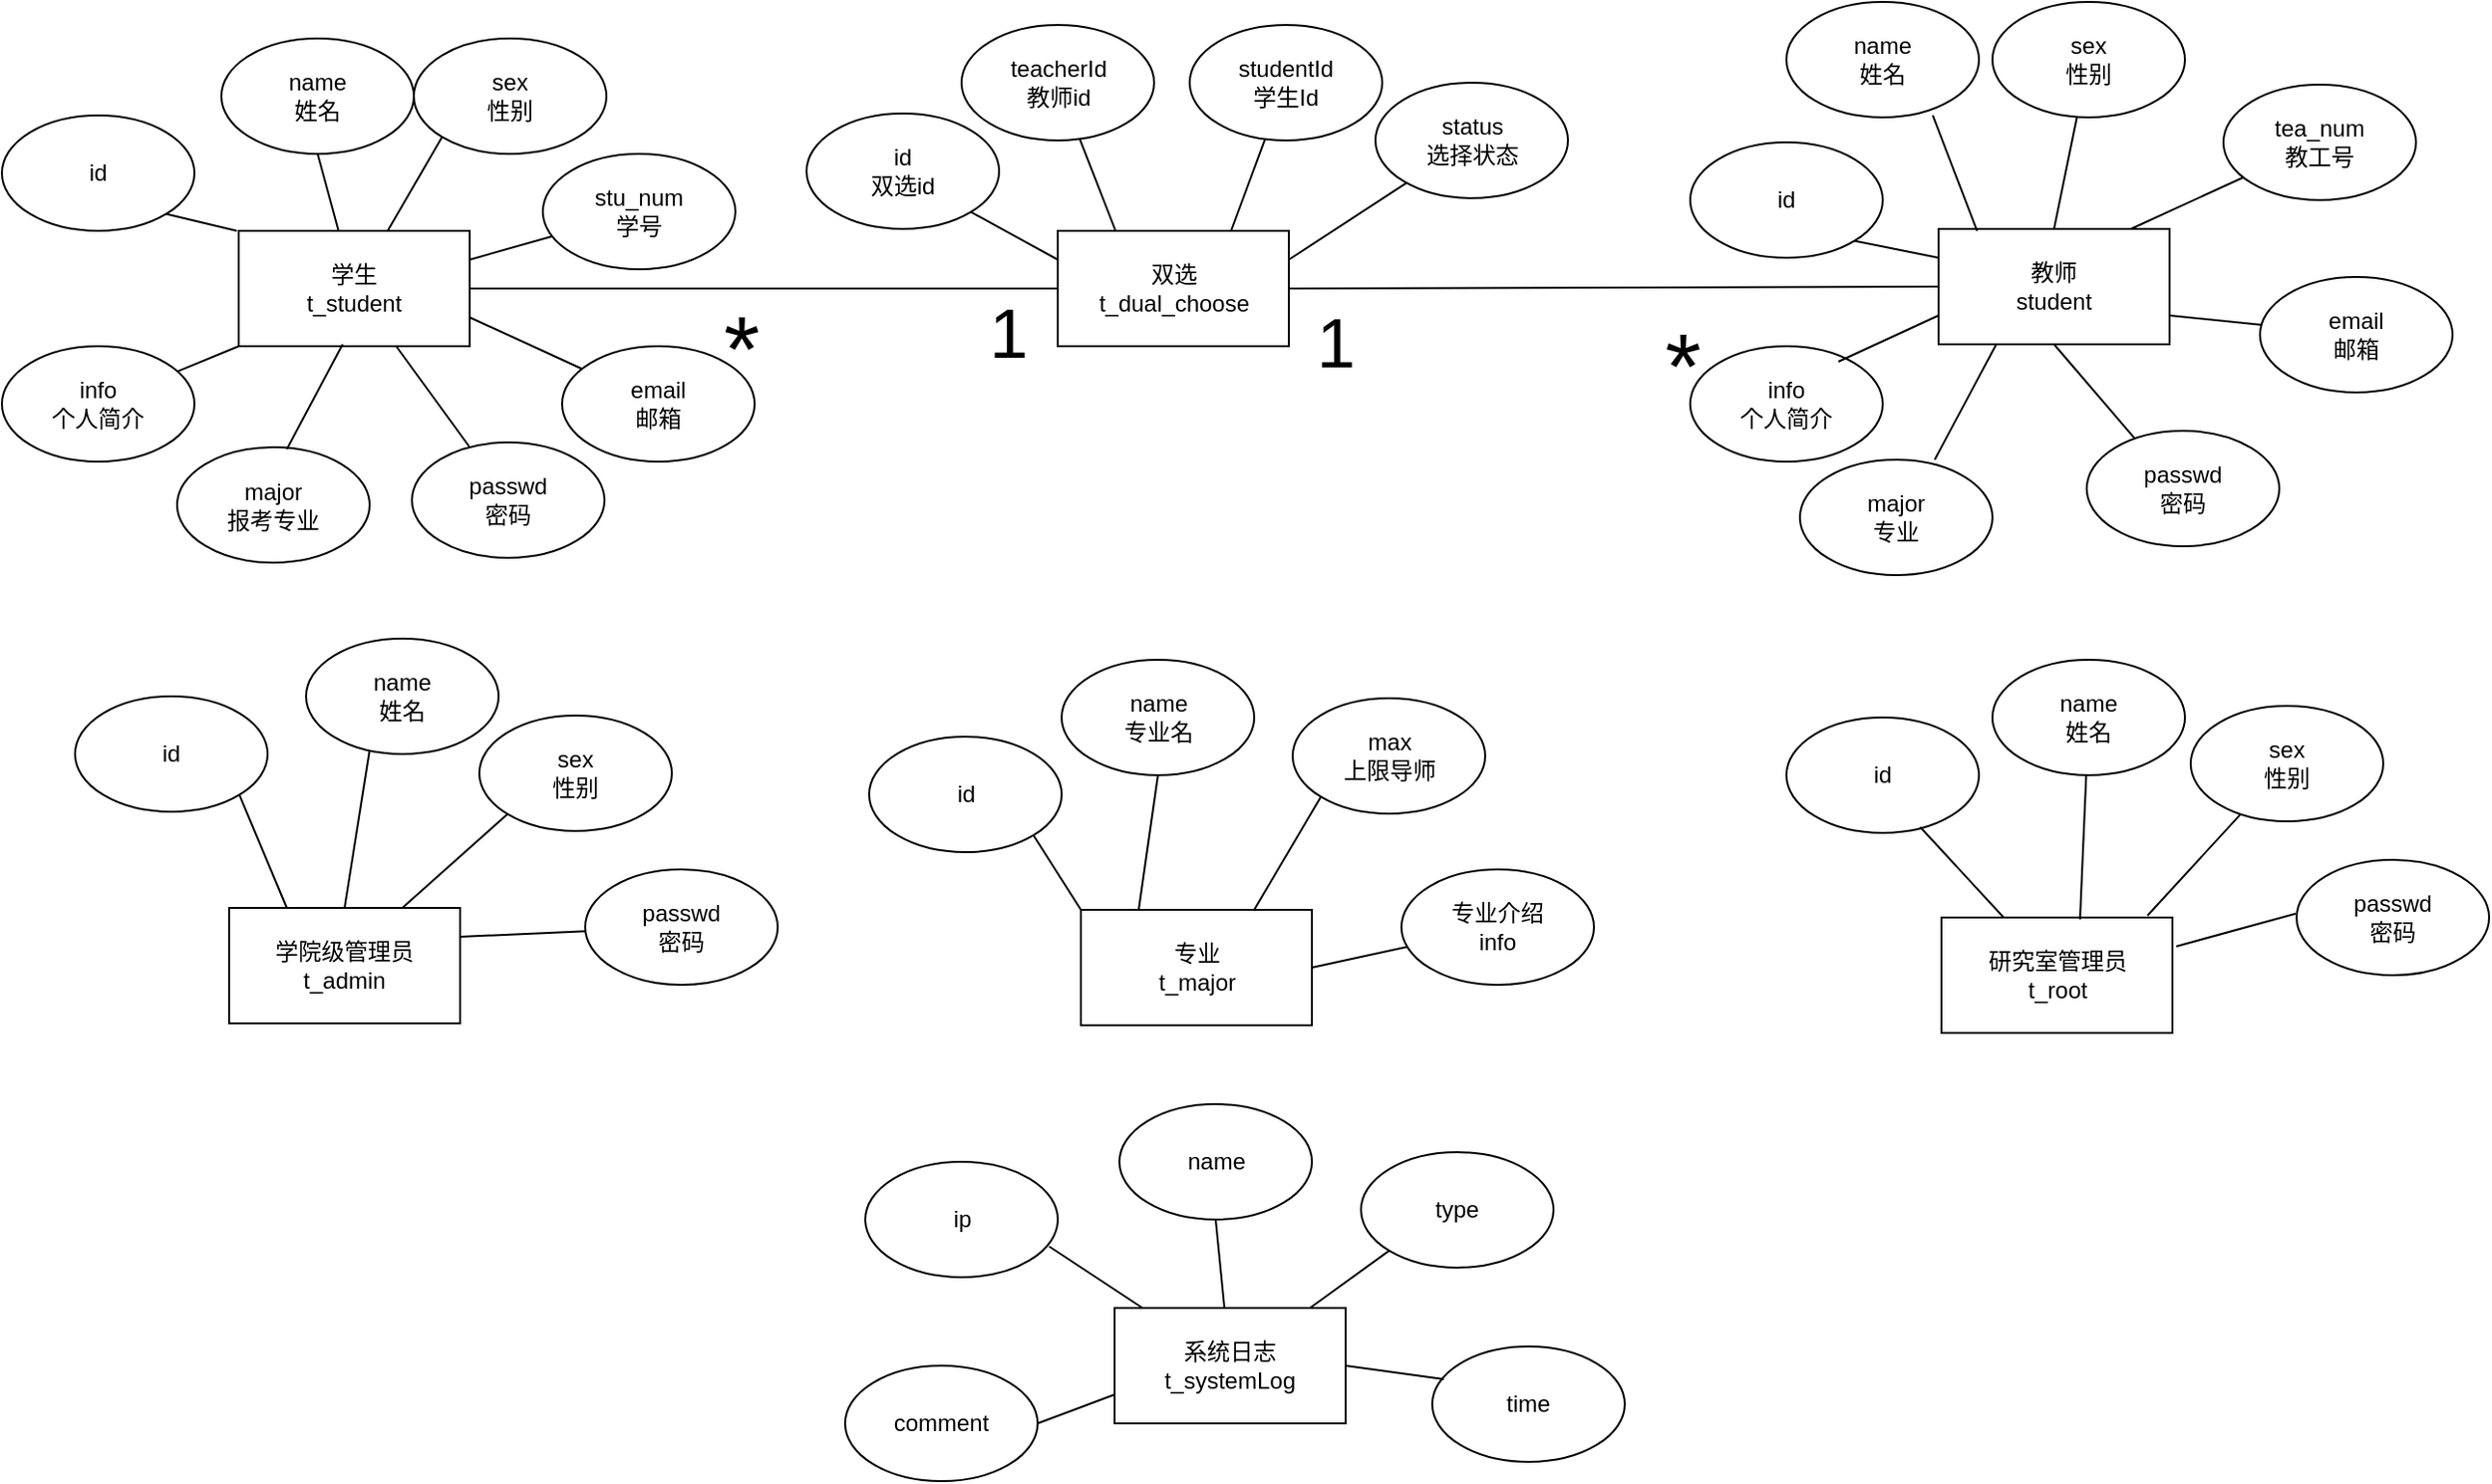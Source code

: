 <mxfile version="12.2.4" pages="1"><diagram id="kcjJovmchIcLZMxM-Ase" name="Page-1"><mxGraphModel dx="2149" dy="610" grid="0" gridSize="10" guides="1" tooltips="1" connect="1" arrows="1" fold="1" page="0" pageScale="1" pageWidth="850" pageHeight="1100" math="0" shadow="0"><root><mxCell id="0"/><mxCell id="1" parent="0"/><mxCell id="MkC8u0mcf5KfFsNzzzai-1" value="学生&lt;br&gt;t_student" style="rounded=0;whiteSpace=wrap;html=1;fillColor=#FFFFFF;editable=1;fontColor=#000000;" parent="1" vertex="1"><mxGeometry x="-694" y="214" width="120" height="60" as="geometry"/></mxCell><mxCell id="MkC8u0mcf5KfFsNzzzai-2" value="教师&lt;br&gt;student" style="rounded=0;whiteSpace=wrap;html=1;fillColor=#FFFFFF;editable=1;fontColor=#000000;" parent="1" vertex="1"><mxGeometry x="189" y="213" width="120" height="60" as="geometry"/></mxCell><mxCell id="MkC8u0mcf5KfFsNzzzai-4" value="id" style="ellipse;whiteSpace=wrap;html=1;fillColor=#FFFFFF;editable=1;fontColor=#000000;" parent="1" vertex="1"><mxGeometry x="-817" y="154" width="100" height="60" as="geometry"/></mxCell><mxCell id="MkC8u0mcf5KfFsNzzzai-5" value="name&lt;br&gt;姓名" style="ellipse;whiteSpace=wrap;html=1;fillColor=#FFFFFF;editable=1;fontColor=#000000;" parent="1" vertex="1"><mxGeometry x="-703" y="114" width="100" height="60" as="geometry"/></mxCell><mxCell id="MkC8u0mcf5KfFsNzzzai-6" value="stu_num&lt;br&gt;学号" style="ellipse;whiteSpace=wrap;html=1;fillColor=#FFFFFF;editable=1;fontColor=#000000;" parent="1" vertex="1"><mxGeometry x="-536" y="174" width="100" height="60" as="geometry"/></mxCell><mxCell id="MkC8u0mcf5KfFsNzzzai-7" value="passwd&lt;br&gt;密码" style="ellipse;whiteSpace=wrap;html=1;fillColor=#FFFFFF;editable=1;fontColor=#000000;" parent="1" vertex="1"><mxGeometry x="-604" y="324" width="100" height="60" as="geometry"/></mxCell><mxCell id="MkC8u0mcf5KfFsNzzzai-9" value="major&lt;br&gt;报考专业" style="ellipse;whiteSpace=wrap;html=1;fillColor=#FFFFFF;editable=1;fontColor=#000000;" parent="1" vertex="1"><mxGeometry x="-726" y="326.5" width="100" height="60" as="geometry"/></mxCell><mxCell id="MkC8u0mcf5KfFsNzzzai-15" value="" style="endArrow=none;html=1;entryX=0.5;entryY=1;entryDx=0;entryDy=0;editable=1;fontColor=#000000;fillColor=#FFFFFF;" parent="1" source="MkC8u0mcf5KfFsNzzzai-1" target="MkC8u0mcf5KfFsNzzzai-5" edge="1"><mxGeometry width="50" height="50" relative="1" as="geometry"><mxPoint x="-431" y="424" as="sourcePoint"/><mxPoint x="-381" y="374" as="targetPoint"/></mxGeometry></mxCell><mxCell id="MkC8u0mcf5KfFsNzzzai-16" value="" style="endArrow=none;html=1;exitX=1;exitY=0.25;exitDx=0;exitDy=0;editable=1;fontColor=#000000;fillColor=#FFFFFF;" parent="1" source="MkC8u0mcf5KfFsNzzzai-1" target="MkC8u0mcf5KfFsNzzzai-6" edge="1"><mxGeometry width="50" height="50" relative="1" as="geometry"><mxPoint x="-601" y="214" as="sourcePoint"/><mxPoint x="-601" y="144" as="targetPoint"/></mxGeometry></mxCell><mxCell id="MkC8u0mcf5KfFsNzzzai-17" value="" style="endArrow=none;html=1;editable=1;fontColor=#000000;fillColor=#FFFFFF;" parent="1" source="MkC8u0mcf5KfFsNzzzai-1" target="MkC8u0mcf5KfFsNzzzai-7" edge="1"><mxGeometry width="50" height="50" relative="1" as="geometry"><mxPoint x="-571" y="214" as="sourcePoint"/><mxPoint x="-506.355" y="165.213" as="targetPoint"/></mxGeometry></mxCell><mxCell id="MkC8u0mcf5KfFsNzzzai-18" value="" style="endArrow=none;html=1;entryX=0.57;entryY=0.017;entryDx=0;entryDy=0;entryPerimeter=0;exitX=0.45;exitY=0.983;exitDx=0;exitDy=0;exitPerimeter=0;editable=1;fontColor=#000000;fillColor=#FFFFFF;" parent="1" source="MkC8u0mcf5KfFsNzzzai-1" target="MkC8u0mcf5KfFsNzzzai-9" edge="1"><mxGeometry width="50" height="50" relative="1" as="geometry"><mxPoint x="-541" y="244" as="sourcePoint"/><mxPoint x="-495.248" y="239.184" as="targetPoint"/></mxGeometry></mxCell><mxCell id="MkC8u0mcf5KfFsNzzzai-20" value="" style="endArrow=none;html=1;exitX=1;exitY=1;exitDx=0;exitDy=0;entryX=-0.008;entryY=0;entryDx=0;entryDy=0;editable=1;fontColor=#000000;fillColor=#FFFFFF;entryPerimeter=0;" parent="1" source="MkC8u0mcf5KfFsNzzzai-4" target="MkC8u0mcf5KfFsNzzzai-1" edge="1"><mxGeometry width="50" height="50" relative="1" as="geometry"><mxPoint x="-601" y="274" as="sourcePoint"/><mxPoint x="-607.261" y="324.084" as="targetPoint"/></mxGeometry></mxCell><mxCell id="MkC8u0mcf5KfFsNzzzai-22" value="" style="endArrow=none;html=1;entryX=0;entryY=1;entryDx=0;entryDy=0;editable=1;fontColor=#000000;fillColor=#FFFFFF;" parent="1" source="MkC8u0mcf5KfFsNzzzai-1" target="MkC8u0mcf5KfFsNzzzai-23" edge="1"><mxGeometry width="50" height="50" relative="1" as="geometry"><mxPoint x="-541" y="244" as="sourcePoint"/><mxPoint x="-496.355" y="225.213" as="targetPoint"/></mxGeometry></mxCell><mxCell id="MkC8u0mcf5KfFsNzzzai-23" value="sex&lt;br&gt;性别" style="ellipse;whiteSpace=wrap;html=1;fillColor=#FFFFFF;editable=1;fontColor=#000000;" parent="1" vertex="1"><mxGeometry x="-603" y="114" width="100" height="60" as="geometry"/></mxCell><mxCell id="MkC8u0mcf5KfFsNzzzai-27" value="email&lt;br&gt;邮箱" style="ellipse;whiteSpace=wrap;html=1;fillColor=#FFFFFF;editable=1;fontColor=#000000;" parent="1" vertex="1"><mxGeometry x="-526" y="274" width="100" height="60" as="geometry"/></mxCell><mxCell id="MkC8u0mcf5KfFsNzzzai-29" value="" style="endArrow=none;html=1;exitX=1;exitY=0.75;exitDx=0;exitDy=0;editable=1;fontColor=#000000;fillColor=#FFFFFF;" parent="1" source="MkC8u0mcf5KfFsNzzzai-1" target="MkC8u0mcf5KfFsNzzzai-27" edge="1"><mxGeometry width="50" height="50" relative="1" as="geometry"><mxPoint x="-541" y="244" as="sourcePoint"/><mxPoint x="-421" y="234" as="targetPoint"/></mxGeometry></mxCell><mxCell id="MkC8u0mcf5KfFsNzzzai-32" value="info&lt;br&gt;个人简介" style="ellipse;whiteSpace=wrap;html=1;fillColor=#FFFFFF;editable=1;fontColor=#000000;" parent="1" vertex="1"><mxGeometry x="-817" y="274" width="100" height="60" as="geometry"/></mxCell><mxCell id="MkC8u0mcf5KfFsNzzzai-34" value="" style="endArrow=none;html=1;exitX=0;exitY=1;exitDx=0;exitDy=0;editable=1;fontColor=#000000;fillColor=#FFFFFF;" parent="1" source="MkC8u0mcf5KfFsNzzzai-1" target="MkC8u0mcf5KfFsNzzzai-32" edge="1"><mxGeometry width="50" height="50" relative="1" as="geometry"><mxPoint x="-651" y="269" as="sourcePoint"/><mxPoint x="-761.599" y="258.631" as="targetPoint"/></mxGeometry></mxCell><mxCell id="MkC8u0mcf5KfFsNzzzai-35" value="id" style="ellipse;whiteSpace=wrap;html=1;fillColor=#FFFFFF;editable=1;fontColor=#000000;" parent="1" vertex="1"><mxGeometry x="60" y="168" width="100" height="60" as="geometry"/></mxCell><mxCell id="MkC8u0mcf5KfFsNzzzai-36" value="name&lt;br&gt;姓名" style="ellipse;whiteSpace=wrap;html=1;fillColor=#FFFFFF;editable=1;fontColor=#000000;" parent="1" vertex="1"><mxGeometry x="110" y="95" width="100" height="60" as="geometry"/></mxCell><mxCell id="MkC8u0mcf5KfFsNzzzai-37" value="tea_num&lt;br&gt;教工号" style="ellipse;whiteSpace=wrap;html=1;fillColor=#FFFFFF;editable=1;fontColor=#000000;" parent="1" vertex="1"><mxGeometry x="337" y="138" width="100" height="60" as="geometry"/></mxCell><mxCell id="MkC8u0mcf5KfFsNzzzai-38" value="passwd&lt;br&gt;密码" style="ellipse;whiteSpace=wrap;html=1;fillColor=#FFFFFF;editable=1;fontColor=#000000;" parent="1" vertex="1"><mxGeometry x="266" y="318" width="100" height="60" as="geometry"/></mxCell><mxCell id="MkC8u0mcf5KfFsNzzzai-39" value="sex&lt;br&gt;性别" style="ellipse;whiteSpace=wrap;html=1;fillColor=#FFFFFF;editable=1;fontColor=#000000;" parent="1" vertex="1"><mxGeometry x="217" y="95" width="100" height="60" as="geometry"/></mxCell><mxCell id="MkC8u0mcf5KfFsNzzzai-41" value="email&lt;br&gt;邮箱" style="ellipse;whiteSpace=wrap;html=1;fillColor=#FFFFFF;editable=1;fontColor=#000000;" parent="1" vertex="1"><mxGeometry x="356" y="238" width="100" height="60" as="geometry"/></mxCell><mxCell id="MkC8u0mcf5KfFsNzzzai-43" value="info&lt;br&gt;个人简介" style="ellipse;whiteSpace=wrap;html=1;fillColor=#FFFFFF;editable=1;fontColor=#000000;" parent="1" vertex="1"><mxGeometry x="60" y="274" width="100" height="60" as="geometry"/></mxCell><mxCell id="MkC8u0mcf5KfFsNzzzai-45" value="" style="endArrow=none;html=1;editable=1;fontColor=#000000;fillColor=#FFFFFF;exitX=0.76;exitY=0.983;exitDx=0;exitDy=0;exitPerimeter=0;entryX=0.167;entryY=0.017;entryDx=0;entryDy=0;entryPerimeter=0;" parent="1" source="MkC8u0mcf5KfFsNzzzai-36" target="MkC8u0mcf5KfFsNzzzai-2" edge="1"><mxGeometry width="50" height="50" relative="1" as="geometry"><mxPoint x="197" y="126.96" as="sourcePoint"/><mxPoint x="210" y="209" as="targetPoint"/></mxGeometry></mxCell><mxCell id="MkC8u0mcf5KfFsNzzzai-46" value="" style="endArrow=none;html=1;entryX=0.5;entryY=0;entryDx=0;entryDy=0;editable=1;fontColor=#000000;fillColor=#FFFFFF;" parent="1" source="MkC8u0mcf5KfFsNzzzai-39" target="MkC8u0mcf5KfFsNzzzai-2" edge="1"><mxGeometry width="50" height="50" relative="1" as="geometry"><mxPoint x="207" y="136.96" as="sourcePoint"/><mxPoint x="220" y="227" as="targetPoint"/></mxGeometry></mxCell><mxCell id="MkC8u0mcf5KfFsNzzzai-47" value="" style="endArrow=none;html=1;entryX=0.833;entryY=0;entryDx=0;entryDy=0;entryPerimeter=0;editable=1;fontColor=#000000;fillColor=#FFFFFF;" parent="1" source="MkC8u0mcf5KfFsNzzzai-37" target="MkC8u0mcf5KfFsNzzzai-2" edge="1"><mxGeometry width="50" height="50" relative="1" as="geometry"><mxPoint x="294.379" y="141.029" as="sourcePoint"/><mxPoint x="257" y="227" as="targetPoint"/></mxGeometry></mxCell><mxCell id="MkC8u0mcf5KfFsNzzzai-49" value="" style="endArrow=none;html=1;entryX=1;entryY=0.75;entryDx=0;entryDy=0;editable=1;fontColor=#000000;fillColor=#FFFFFF;" parent="1" source="MkC8u0mcf5KfFsNzzzai-41" target="MkC8u0mcf5KfFsNzzzai-2" edge="1"><mxGeometry width="50" height="50" relative="1" as="geometry"><mxPoint x="427" y="222" as="sourcePoint"/><mxPoint x="317" y="242" as="targetPoint"/></mxGeometry></mxCell><mxCell id="MkC8u0mcf5KfFsNzzzai-51" value="" style="endArrow=none;html=1;entryX=0.5;entryY=1;entryDx=0;entryDy=0;exitX=0.25;exitY=0.067;exitDx=0;exitDy=0;editable=1;fontColor=#000000;exitPerimeter=0;fillColor=#FFFFFF;" parent="1" source="MkC8u0mcf5KfFsNzzzai-38" target="MkC8u0mcf5KfFsNzzzai-2" edge="1"><mxGeometry width="50" height="50" relative="1" as="geometry"><mxPoint x="341" y="343.98" as="sourcePoint"/><mxPoint x="310.04" y="285.98" as="targetPoint"/></mxGeometry></mxCell><mxCell id="MkC8u0mcf5KfFsNzzzai-52" value="" style="endArrow=none;html=1;entryX=0;entryY=0.75;entryDx=0;entryDy=0;editable=1;fontColor=#000000;fillColor=#FFFFFF;" parent="1" target="MkC8u0mcf5KfFsNzzzai-2" edge="1"><mxGeometry width="50" height="50" relative="1" as="geometry"><mxPoint x="137" y="282" as="sourcePoint"/><mxPoint x="257" y="287" as="targetPoint"/></mxGeometry></mxCell><mxCell id="MkC8u0mcf5KfFsNzzzai-54" value="" style="endArrow=none;html=1;exitX=1;exitY=1;exitDx=0;exitDy=0;entryX=0;entryY=0.25;entryDx=0;entryDy=0;editable=1;fontColor=#000000;fillColor=#FFFFFF;" parent="1" source="MkC8u0mcf5KfFsNzzzai-35" target="MkC8u0mcf5KfFsNzzzai-2" edge="1"><mxGeometry width="50" height="50" relative="1" as="geometry"><mxPoint x="117" y="282" as="sourcePoint"/><mxPoint x="196.04" y="266" as="targetPoint"/></mxGeometry></mxCell><mxCell id="MkC8u0mcf5KfFsNzzzai-55" value="学院级管理员&lt;br&gt;t_admin" style="rounded=0;whiteSpace=wrap;html=1;fillColor=#FFFFFF;editable=1;fontColor=#000000;" parent="1" vertex="1"><mxGeometry x="-699" y="566" width="120" height="60" as="geometry"/></mxCell><mxCell id="MkC8u0mcf5KfFsNzzzai-57" value="id" style="ellipse;whiteSpace=wrap;html=1;fillColor=#FFFFFF;editable=1;fontColor=#000000;" parent="1" vertex="1"><mxGeometry x="-779" y="456" width="100" height="60" as="geometry"/></mxCell><mxCell id="MkC8u0mcf5KfFsNzzzai-59" value="name&lt;br&gt;姓名" style="ellipse;whiteSpace=wrap;html=1;fillColor=#FFFFFF;editable=1;fontColor=#000000;" parent="1" vertex="1"><mxGeometry x="-659" y="426" width="100" height="60" as="geometry"/></mxCell><mxCell id="MkC8u0mcf5KfFsNzzzai-60" value="passwd&lt;br&gt;密码" style="ellipse;whiteSpace=wrap;html=1;fillColor=#FFFFFF;editable=1;fontColor=#000000;" parent="1" vertex="1"><mxGeometry x="-514" y="546" width="100" height="60" as="geometry"/></mxCell><mxCell id="MkC8u0mcf5KfFsNzzzai-62" value="" style="endArrow=none;html=1;entryX=1;entryY=1;entryDx=0;entryDy=0;exitX=0.25;exitY=0;exitDx=0;exitDy=0;editable=1;fontColor=#000000;fillColor=#FFFFFF;" parent="1" source="MkC8u0mcf5KfFsNzzzai-55" target="MkC8u0mcf5KfFsNzzzai-57" edge="1"><mxGeometry width="50" height="50" relative="1" as="geometry"><mxPoint x="-625" y="174.98" as="sourcePoint"/><mxPoint x="-712" y="257.02" as="targetPoint"/></mxGeometry></mxCell><mxCell id="MkC8u0mcf5KfFsNzzzai-63" value="" style="endArrow=none;html=1;entryX=0.329;entryY=0.977;entryDx=0;entryDy=0;exitX=0.5;exitY=0;exitDx=0;exitDy=0;entryPerimeter=0;editable=1;fontColor=#000000;fillColor=#FFFFFF;" parent="1" source="MkC8u0mcf5KfFsNzzzai-55" target="MkC8u0mcf5KfFsNzzzai-59" edge="1"><mxGeometry width="50" height="50" relative="1" as="geometry"><mxPoint x="-639" y="576.0" as="sourcePoint"/><mxPoint x="-683.504" y="517.129" as="targetPoint"/></mxGeometry></mxCell><mxCell id="MkC8u0mcf5KfFsNzzzai-64" value="" style="endArrow=none;html=1;exitX=1;exitY=0.25;exitDx=0;exitDy=0;editable=1;fontColor=#000000;fillColor=#FFFFFF;" parent="1" source="MkC8u0mcf5KfFsNzzzai-55" target="MkC8u0mcf5KfFsNzzzai-60" edge="1"><mxGeometry width="50" height="50" relative="1" as="geometry"><mxPoint x="-579" y="566" as="sourcePoint"/><mxPoint x="-606.1" y="504.62" as="targetPoint"/></mxGeometry></mxCell><mxCell id="MkC8u0mcf5KfFsNzzzai-68" value="专业&lt;br&gt;t_major" style="rounded=0;whiteSpace=wrap;html=1;fillColor=#FFFFFF;editable=1;fontColor=#000000;" parent="1" vertex="1"><mxGeometry x="-256.5" y="567" width="120" height="60" as="geometry"/></mxCell><mxCell id="MkC8u0mcf5KfFsNzzzai-69" value="name&lt;br&gt;专业名" style="ellipse;whiteSpace=wrap;html=1;fillColor=#FFFFFF;editable=1;fontColor=#000000;" parent="1" vertex="1"><mxGeometry x="-266.5" y="437" width="100" height="60" as="geometry"/></mxCell><mxCell id="MkC8u0mcf5KfFsNzzzai-70" value="max&lt;br&gt;上限导师" style="ellipse;whiteSpace=wrap;html=1;fillColor=#FFFFFF;editable=1;fontColor=#000000;" parent="1" vertex="1"><mxGeometry x="-146.5" y="457" width="100" height="60" as="geometry"/></mxCell><mxCell id="MkC8u0mcf5KfFsNzzzai-71" value="major&lt;br&gt;专业" style="ellipse;whiteSpace=wrap;html=1;fillColor=#FFFFFF;editable=1;fontColor=#000000;" parent="1" vertex="1"><mxGeometry x="117" y="333" width="100" height="60" as="geometry"/></mxCell><mxCell id="MkC8u0mcf5KfFsNzzzai-73" value="" style="endArrow=none;html=1;exitX=0.7;exitY=0;exitDx=0;exitDy=0;entryX=0.25;entryY=1;entryDx=0;entryDy=0;exitPerimeter=0;editable=1;fontColor=#000000;fillColor=#FFFFFF;" parent="1" source="MkC8u0mcf5KfFsNzzzai-71" target="MkC8u0mcf5KfFsNzzzai-2" edge="1"><mxGeometry width="50" height="50" relative="1" as="geometry"><mxPoint x="122.355" y="340.787" as="sourcePoint"/><mxPoint x="208.04" y="287" as="targetPoint"/></mxGeometry></mxCell><mxCell id="MkC8u0mcf5KfFsNzzzai-74" value="id" style="ellipse;whiteSpace=wrap;html=1;fillColor=#FFFFFF;editable=1;fontColor=#000000;" parent="1" vertex="1"><mxGeometry x="-366.5" y="477" width="100" height="60" as="geometry"/></mxCell><mxCell id="MkC8u0mcf5KfFsNzzzai-75" value="" style="endArrow=none;html=1;entryX=1;entryY=1;entryDx=0;entryDy=0;exitX=0;exitY=0;exitDx=0;exitDy=0;editable=1;fontColor=#000000;fillColor=#FFFFFF;" parent="1" source="MkC8u0mcf5KfFsNzzzai-68" target="MkC8u0mcf5KfFsNzzzai-74" edge="1"><mxGeometry width="50" height="50" relative="1" as="geometry"><mxPoint x="-746.5" y="577" as="sourcePoint"/><mxPoint x="-694.776" y="531.742" as="targetPoint"/></mxGeometry></mxCell><mxCell id="MkC8u0mcf5KfFsNzzzai-76" value="" style="endArrow=none;html=1;entryX=0.5;entryY=1;entryDx=0;entryDy=0;exitX=0.25;exitY=0;exitDx=0;exitDy=0;editable=1;fontColor=#000000;fillColor=#FFFFFF;" parent="1" source="MkC8u0mcf5KfFsNzzzai-68" target="MkC8u0mcf5KfFsNzzzai-69" edge="1"><mxGeometry width="50" height="50" relative="1" as="geometry"><mxPoint x="-236.5" y="567" as="sourcePoint"/><mxPoint x="-291.145" y="538.213" as="targetPoint"/></mxGeometry></mxCell><mxCell id="MkC8u0mcf5KfFsNzzzai-77" value="" style="endArrow=none;html=1;entryX=0;entryY=1;entryDx=0;entryDy=0;exitX=0.75;exitY=0;exitDx=0;exitDy=0;editable=1;fontColor=#000000;fillColor=#FFFFFF;" parent="1" source="MkC8u0mcf5KfFsNzzzai-68" target="MkC8u0mcf5KfFsNzzzai-70" edge="1"><mxGeometry width="50" height="50" relative="1" as="geometry"><mxPoint x="-206.5" y="567" as="sourcePoint"/><mxPoint x="-206.5" y="507" as="targetPoint"/></mxGeometry></mxCell><mxCell id="MkC8u0mcf5KfFsNzzzai-78" value="sex&lt;br&gt;性别" style="ellipse;whiteSpace=wrap;html=1;fillColor=#FFFFFF;editable=1;fontColor=#000000;" parent="1" vertex="1"><mxGeometry x="-569" y="466" width="100" height="60" as="geometry"/></mxCell><mxCell id="MkC8u0mcf5KfFsNzzzai-80" value="" style="endArrow=none;html=1;exitX=0.75;exitY=0;exitDx=0;exitDy=0;entryX=0;entryY=1;entryDx=0;entryDy=0;editable=1;fontColor=#000000;fillColor=#FFFFFF;" parent="1" source="MkC8u0mcf5KfFsNzzzai-55" target="MkC8u0mcf5KfFsNzzzai-78" edge="1"><mxGeometry width="50" height="50" relative="1" as="geometry"><mxPoint x="-569.0" y="591" as="sourcePoint"/><mxPoint x="-503.903" y="587.871" as="targetPoint"/></mxGeometry></mxCell><mxCell id="GLiYHAsIKPg6ZWqkC6ne-1" value="专业介绍&lt;br&gt;info" style="ellipse;whiteSpace=wrap;html=1;fillColor=#FFFFFF;editable=1;fontColor=#000000;" parent="1" vertex="1"><mxGeometry x="-90" y="546" width="100" height="60" as="geometry"/></mxCell><mxCell id="GLiYHAsIKPg6ZWqkC6ne-3" value="" style="endArrow=none;html=1;exitX=1;exitY=0.5;exitDx=0;exitDy=0;editable=1;fontColor=#000000;fillColor=#FFFFFF;" parent="1" source="MkC8u0mcf5KfFsNzzzai-68" target="GLiYHAsIKPg6ZWqkC6ne-1" edge="1"><mxGeometry width="50" height="50" relative="1" as="geometry"><mxPoint x="-156.5" y="587" as="sourcePoint"/><mxPoint x="-121.855" y="518.213" as="targetPoint"/></mxGeometry></mxCell><mxCell id="2" value="双选&lt;br&gt;t_dual_choose" style="rounded=0;whiteSpace=wrap;html=1;fillColor=#FFFFFF;editable=1;fontColor=#000000;" parent="1" vertex="1"><mxGeometry x="-268.5" y="214" width="120" height="60" as="geometry"/></mxCell><mxCell id="3" value="teacherId&lt;br&gt;教师id" style="ellipse;whiteSpace=wrap;html=1;fillColor=#FFFFFF;editable=1;fontColor=#000000;" parent="1" vertex="1"><mxGeometry x="-318.5" y="107" width="100" height="60" as="geometry"/></mxCell><mxCell id="4" value="studentId&lt;br&gt;学生Id" style="ellipse;whiteSpace=wrap;html=1;fillColor=#FFFFFF;editable=1;fontColor=#000000;" parent="1" vertex="1"><mxGeometry x="-200" y="107" width="100" height="60" as="geometry"/></mxCell><mxCell id="5" value="status&lt;br&gt;选择状态" style="ellipse;whiteSpace=wrap;html=1;fillColor=#FFFFFF;editable=1;fontColor=#000000;" parent="1" vertex="1"><mxGeometry x="-103.5" y="137" width="100" height="60" as="geometry"/></mxCell><mxCell id="6" value="" style="endArrow=none;html=1;exitX=0.25;exitY=0;exitDx=0;exitDy=0;editable=1;fontColor=#000000;fillColor=#FFFFFF;" parent="1" source="2" target="3" edge="1"><mxGeometry width="50" height="50" relative="1" as="geometry"><mxPoint x="-226.5" y="6" as="sourcePoint"/><mxPoint x="-251.145" y="-52.787" as="targetPoint"/></mxGeometry></mxCell><mxCell id="7" value="" style="endArrow=none;html=1;exitX=0.75;exitY=0;exitDx=0;exitDy=0;editable=1;fontColor=#000000;fillColor=#FFFFFF;" parent="1" source="2" target="4" edge="1"><mxGeometry width="50" height="50" relative="1" as="geometry"><mxPoint x="-228.5" y="224" as="sourcePoint"/><mxPoint x="-262.351" y="182.896" as="targetPoint"/></mxGeometry></mxCell><mxCell id="8" value="" style="endArrow=none;html=1;exitX=1;exitY=0.25;exitDx=0;exitDy=0;editable=1;fontColor=#000000;fillColor=#FFFFFF;" parent="1" source="2" target="5" edge="1"><mxGeometry width="50" height="50" relative="1" as="geometry"><mxPoint x="-112.5" y="244" as="sourcePoint"/><mxPoint x="-104.873" y="191.885" as="targetPoint"/></mxGeometry></mxCell><mxCell id="12" value="研究室管理员&lt;br&gt;t_root" style="rounded=0;whiteSpace=wrap;html=1;fillColor=#FFFFFF;editable=1;fontColor=#000000;" parent="1" vertex="1"><mxGeometry x="190.5" y="571" width="120" height="60" as="geometry"/></mxCell><mxCell id="13" value="id" style="ellipse;whiteSpace=wrap;html=1;fillColor=#FFFFFF;editable=1;fontColor=#000000;" parent="1" vertex="1"><mxGeometry x="110" y="467" width="100" height="60" as="geometry"/></mxCell><mxCell id="14" value="name&lt;br&gt;姓名" style="ellipse;whiteSpace=wrap;html=1;fillColor=#FFFFFF;editable=1;fontColor=#000000;" parent="1" vertex="1"><mxGeometry x="217" y="437" width="100" height="60" as="geometry"/></mxCell><mxCell id="15" value="passwd&lt;br&gt;密码" style="ellipse;whiteSpace=wrap;html=1;fillColor=#FFFFFF;editable=1;fontColor=#000000;" parent="1" vertex="1"><mxGeometry x="375" y="541" width="100" height="60" as="geometry"/></mxCell><mxCell id="16" value="sex&lt;br&gt;性别" style="ellipse;whiteSpace=wrap;html=1;fillColor=#FFFFFF;editable=1;fontColor=#000000;" parent="1" vertex="1"><mxGeometry x="320" y="461" width="100" height="60" as="geometry"/></mxCell><mxCell id="17" value="" style="endArrow=none;html=1;editable=1;fontColor=#000000;fillColor=#FFFFFF;entryX=0.695;entryY=0.95;entryDx=0;entryDy=0;entryPerimeter=0;" parent="1" source="12" target="13" edge="1"><mxGeometry width="50" height="50" relative="1" as="geometry"><mxPoint x="-195.5" y="559" as="sourcePoint"/><mxPoint x="-229.351" y="517.896" as="targetPoint"/></mxGeometry></mxCell><mxCell id="18" value="" style="endArrow=none;html=1;editable=1;fontColor=#000000;fillColor=#FFFFFF;exitX=0.6;exitY=0.017;exitDx=0;exitDy=0;exitPerimeter=0;" parent="1" source="12" target="14" edge="1"><mxGeometry width="50" height="50" relative="1" as="geometry"><mxPoint x="237.597" y="581" as="sourcePoint"/><mxPoint x="189.5" y="518" as="targetPoint"/></mxGeometry></mxCell><mxCell id="19" value="" style="endArrow=none;html=1;editable=1;fontColor=#000000;fillColor=#FFFFFF;exitX=0.892;exitY=-0.017;exitDx=0;exitDy=0;exitPerimeter=0;" parent="1" source="12" target="16" edge="1"><mxGeometry width="50" height="50" relative="1" as="geometry"><mxPoint x="272.5" y="582.02" as="sourcePoint"/><mxPoint x="285.8" y="490.894" as="targetPoint"/></mxGeometry></mxCell><mxCell id="20" value="" style="endArrow=none;html=1;editable=1;fontColor=#000000;fillColor=#FFFFFF;" parent="1" edge="1"><mxGeometry width="50" height="50" relative="1" as="geometry"><mxPoint x="312.5" y="586" as="sourcePoint"/><mxPoint x="374.5" y="569" as="targetPoint"/></mxGeometry></mxCell><mxCell id="24" value="" style="endArrow=none;html=1;fillColor=#FFFFFF;exitX=1;exitY=0.5;exitDx=0;exitDy=0;entryX=0;entryY=0.5;entryDx=0;entryDy=0;" parent="1" source="MkC8u0mcf5KfFsNzzzai-1" target="2" edge="1"><mxGeometry width="50" height="50" relative="1" as="geometry"><mxPoint x="-820" y="700" as="sourcePoint"/><mxPoint x="-427" y="244" as="targetPoint"/></mxGeometry></mxCell><mxCell id="25" value="" style="endArrow=none;html=1;fillColor=#FFFFFF;entryX=0;entryY=0.5;entryDx=0;entryDy=0;exitX=1;exitY=0.5;exitDx=0;exitDy=0;" parent="1" source="2" target="MkC8u0mcf5KfFsNzzzai-2" edge="1"><mxGeometry width="50" height="50" relative="1" as="geometry"><mxPoint x="21" y="243" as="sourcePoint"/><mxPoint x="-258" y="254" as="targetPoint"/></mxGeometry></mxCell><mxCell id="27" value="&lt;font style=&quot;font-size: 48px&quot;&gt;*&lt;/font&gt;" style="text;html=1;resizable=0;points=[];autosize=1;align=left;verticalAlign=top;spacingTop=-4;" parent="1" vertex="1"><mxGeometry x="-444" y="244" width="30" height="30" as="geometry"/></mxCell><mxCell id="28" value="&lt;font style=&quot;font-size: 48px&quot;&gt;*&lt;/font&gt;" style="text;html=1;resizable=0;points=[];autosize=1;align=left;verticalAlign=top;spacingTop=-4;" parent="1" vertex="1"><mxGeometry x="45" y="253" width="30" height="30" as="geometry"/></mxCell><mxCell id="29" value="&lt;font style=&quot;font-size: 36px&quot;&gt;1&lt;/font&gt;" style="text;html=1;resizable=0;points=[];autosize=1;align=left;verticalAlign=top;spacingTop=-4;" parent="1" vertex="1"><mxGeometry x="-136.5" y="248" width="40" height="20" as="geometry"/></mxCell><mxCell id="33" value="&lt;font style=&quot;font-size: 36px&quot;&gt;1&lt;/font&gt;" style="text;html=1;resizable=0;points=[];autosize=1;align=left;verticalAlign=top;spacingTop=-4;" parent="1" vertex="1"><mxGeometry x="-306.5" y="243" width="40" height="20" as="geometry"/></mxCell><mxCell id="34" value="id&lt;br&gt;双选id" style="ellipse;whiteSpace=wrap;html=1;fillColor=#FFFFFF;editable=1;fontColor=#000000;" parent="1" vertex="1"><mxGeometry x="-399" y="153" width="100" height="60" as="geometry"/></mxCell><mxCell id="36" value="" style="endArrow=none;html=1;exitX=0;exitY=0.25;exitDx=0;exitDy=0;editable=1;fontColor=#000000;fillColor=#FFFFFF;entryX=1;entryY=1;entryDx=0;entryDy=0;" parent="1" source="2" target="34" edge="1"><mxGeometry width="50" height="50" relative="1" as="geometry"><mxPoint x="-228.5" y="224" as="sourcePoint"/><mxPoint x="-247.119" y="176.212" as="targetPoint"/></mxGeometry></mxCell><mxCell id="38" value="系统日志&lt;br&gt;t_systemLog" style="rounded=0;whiteSpace=wrap;html=1;fillColor=#FFFFFF;editable=1;fontColor=#000000;" parent="1" vertex="1"><mxGeometry x="-239" y="774" width="120" height="60" as="geometry"/></mxCell><mxCell id="39" value="ip" style="ellipse;whiteSpace=wrap;html=1;fillColor=#FFFFFF;editable=1;fontColor=#000000;" parent="1" vertex="1"><mxGeometry x="-368.5" y="698" width="100" height="60" as="geometry"/></mxCell><mxCell id="40" value="name" style="ellipse;whiteSpace=wrap;html=1;fillColor=#FFFFFF;editable=1;fontColor=#000000;" parent="1" vertex="1"><mxGeometry x="-236.5" y="668" width="100" height="60" as="geometry"/></mxCell><mxCell id="41" value="type" style="ellipse;whiteSpace=wrap;html=1;fillColor=#FFFFFF;editable=1;fontColor=#000000;" parent="1" vertex="1"><mxGeometry x="-111" y="693" width="100" height="60" as="geometry"/></mxCell><mxCell id="42" value="time" style="ellipse;whiteSpace=wrap;html=1;fillColor=#FFFFFF;editable=1;fontColor=#000000;" parent="1" vertex="1"><mxGeometry x="-74" y="794" width="100" height="60" as="geometry"/></mxCell><mxCell id="43" value="comment" style="ellipse;whiteSpace=wrap;html=1;fillColor=#FFFFFF;editable=1;fontColor=#000000;" parent="1" vertex="1"><mxGeometry x="-379" y="804" width="100" height="60" as="geometry"/></mxCell><mxCell id="44" value="" style="endArrow=none;html=1;entryX=0.955;entryY=0.733;entryDx=0;entryDy=0;editable=1;fontColor=#000000;fillColor=#FFFFFF;entryPerimeter=0;" parent="1" source="38" target="39" edge="1"><mxGeometry width="50" height="50" relative="1" as="geometry"><mxPoint x="-246.5" y="577" as="sourcePoint"/><mxPoint x="-271.145" y="538.213" as="targetPoint"/></mxGeometry></mxCell><mxCell id="45" value="" style="endArrow=none;html=1;entryX=1;entryY=0.5;entryDx=0;entryDy=0;editable=1;fontColor=#000000;fillColor=#FFFFFF;exitX=0;exitY=0.75;exitDx=0;exitDy=0;" parent="1" source="38" target="43" edge="1"><mxGeometry width="50" height="50" relative="1" as="geometry"><mxPoint x="-214.469" y="784" as="sourcePoint"/><mxPoint x="-263" y="751.98" as="targetPoint"/></mxGeometry></mxCell><mxCell id="46" value="" style="endArrow=none;html=1;entryX=0.5;entryY=1;entryDx=0;entryDy=0;editable=1;fontColor=#000000;fillColor=#FFFFFF;" parent="1" source="38" target="40" edge="1"><mxGeometry width="50" height="50" relative="1" as="geometry"><mxPoint x="-229" y="829" as="sourcePoint"/><mxPoint x="-269" y="844" as="targetPoint"/></mxGeometry></mxCell><mxCell id="47" value="" style="endArrow=none;html=1;entryX=0;entryY=1;entryDx=0;entryDy=0;editable=1;fontColor=#000000;fillColor=#FFFFFF;" parent="1" source="38" target="41" edge="1"><mxGeometry width="50" height="50" relative="1" as="geometry"><mxPoint x="-171.961" y="784" as="sourcePoint"/><mxPoint x="-176.5" y="738" as="targetPoint"/></mxGeometry></mxCell><mxCell id="48" value="" style="endArrow=none;html=1;entryX=0.06;entryY=0.283;entryDx=0;entryDy=0;editable=1;fontColor=#000000;fillColor=#FFFFFF;entryPerimeter=0;exitX=1;exitY=0.5;exitDx=0;exitDy=0;" parent="1" source="38" target="42" edge="1"><mxGeometry width="50" height="50" relative="1" as="geometry"><mxPoint x="-127.53" y="784" as="sourcePoint"/><mxPoint x="-86.355" y="754.213" as="targetPoint"/></mxGeometry></mxCell></root></mxGraphModel></diagram></mxfile>